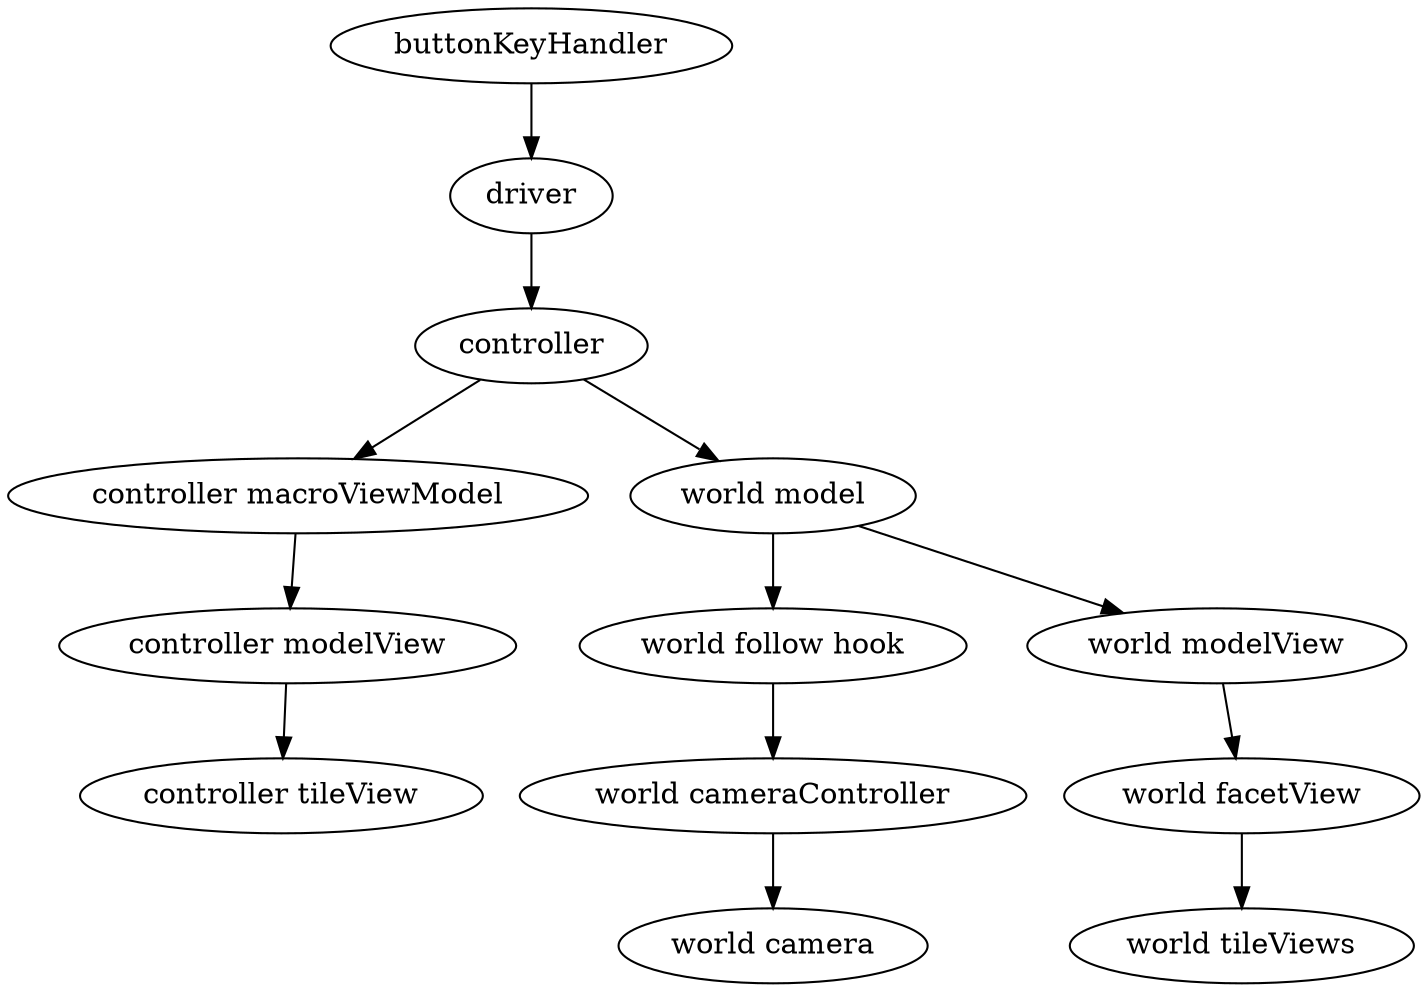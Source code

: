 digraph emojiquest {
  buttonKeyHandler -> driver;
  driver -> controller;
  controller -> "controller macroViewModel";
  "controller macroViewModel" -> "controller modelView";
  "controller modelView" -> "controller tileView";
  controller -> "world model";
  "world model" -> "world follow hook";
  "world follow hook" -> "world cameraController";
  "world cameraController" -> "world camera";
  "world model" -> "world modelView";
  "world modelView" -> "world facetView";
  "world facetView" -> "world tileViews";
}
